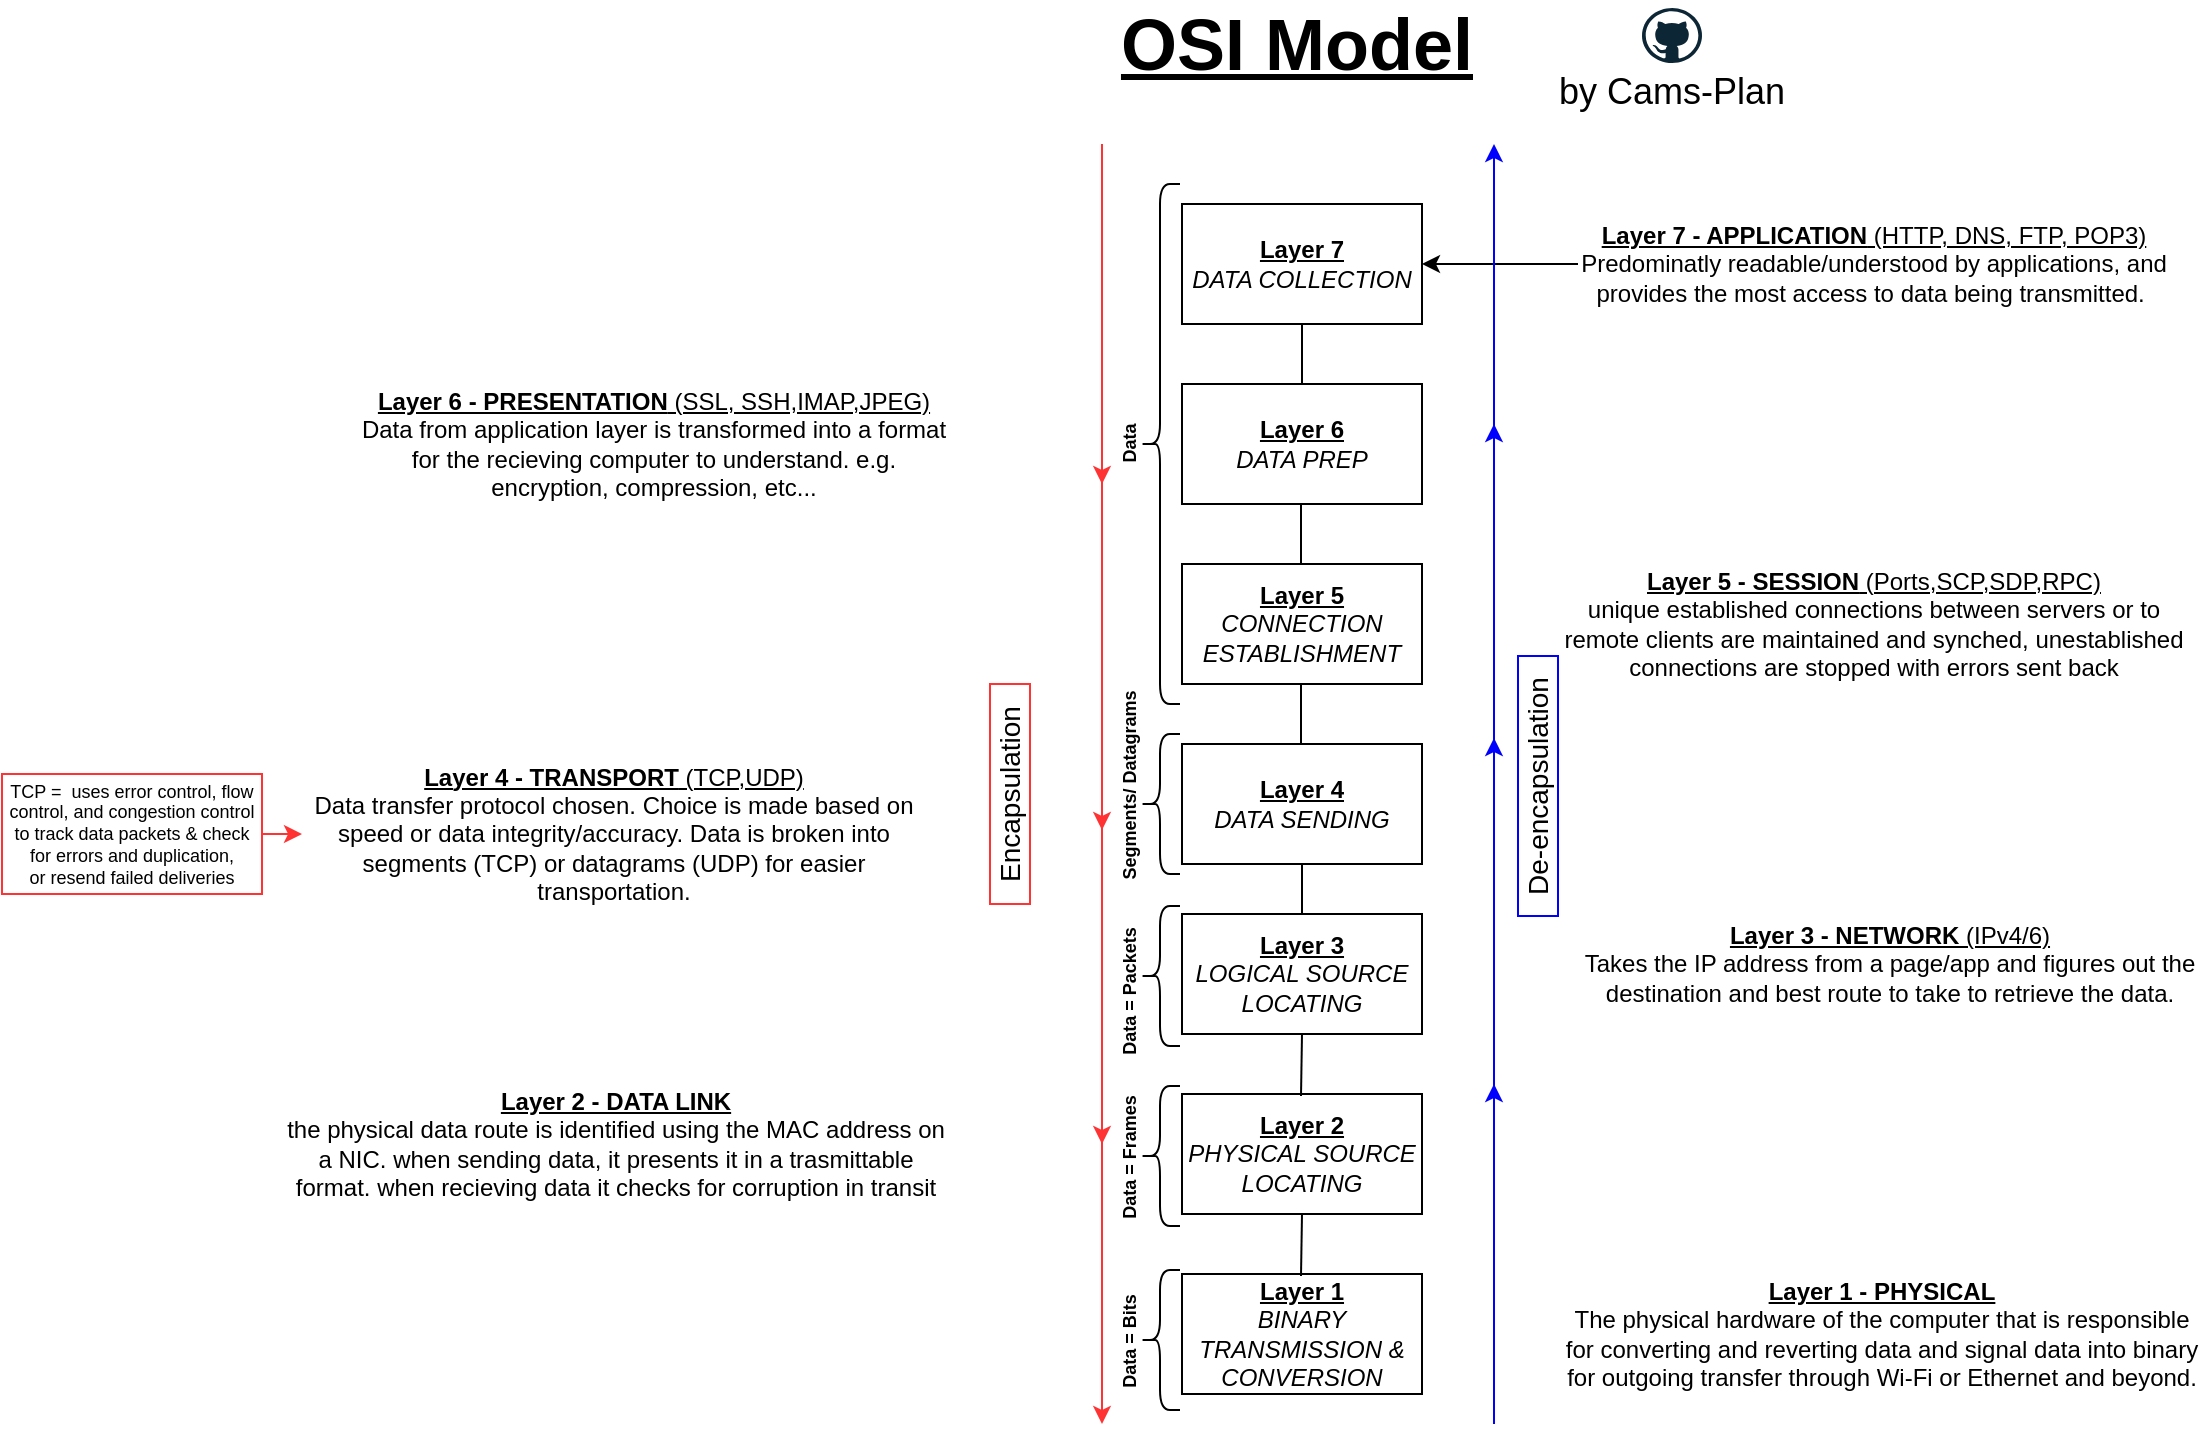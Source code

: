 <mxfile version="20.4.0" type="github">
  <diagram id="JPbicAEQHTox4qRCIqny" name="Page-1">
    <mxGraphModel dx="1849" dy="402" grid="1" gridSize="10" guides="1" tooltips="1" connect="1" arrows="1" fold="1" page="1" pageScale="1" pageWidth="827" pageHeight="1169" math="0" shadow="0">
      <root>
        <mxCell id="0" />
        <mxCell id="1" parent="0" />
        <mxCell id="TsHt6xNvjq6FOF1HK5rZ-1" value="&lt;u&gt;&lt;b&gt;Layer 7&lt;/b&gt;&lt;br&gt;&lt;/u&gt;&lt;i&gt;DATA COLLECTION&lt;/i&gt;" style="rounded=0;whiteSpace=wrap;html=1;" vertex="1" parent="1">
          <mxGeometry x="344" y="140" width="120" height="60" as="geometry" />
        </mxCell>
        <mxCell id="TsHt6xNvjq6FOF1HK5rZ-5" value="&lt;u&gt;&lt;b&gt;Layer 6&lt;/b&gt;&lt;br&gt;&lt;/u&gt;&lt;i&gt;DATA PREP&lt;/i&gt;" style="rounded=0;whiteSpace=wrap;html=1;" vertex="1" parent="1">
          <mxGeometry x="344" y="230" width="120" height="60" as="geometry" />
        </mxCell>
        <mxCell id="TsHt6xNvjq6FOF1HK5rZ-6" value="&lt;u&gt;&lt;b&gt;Layer 5&lt;/b&gt;&lt;br&gt;&lt;/u&gt;&lt;i&gt;CONNECTION ESTABLISHMENT&lt;/i&gt;" style="rounded=0;whiteSpace=wrap;html=1;" vertex="1" parent="1">
          <mxGeometry x="344" y="320" width="120" height="60" as="geometry" />
        </mxCell>
        <mxCell id="TsHt6xNvjq6FOF1HK5rZ-7" value="&lt;u&gt;&lt;b&gt;Layer 4&lt;/b&gt;&lt;br&gt;&lt;/u&gt;&lt;i&gt;DATA SENDING&lt;/i&gt;" style="rounded=0;whiteSpace=wrap;html=1;" vertex="1" parent="1">
          <mxGeometry x="344" y="410" width="120" height="60" as="geometry" />
        </mxCell>
        <mxCell id="TsHt6xNvjq6FOF1HK5rZ-8" value="&lt;u&gt;&lt;b&gt;Layer 3&lt;/b&gt;&lt;br&gt;&lt;/u&gt;&lt;i&gt;LOGICAL SOURCE LOCATING&lt;/i&gt;" style="rounded=0;whiteSpace=wrap;html=1;" vertex="1" parent="1">
          <mxGeometry x="344" y="495" width="120" height="60" as="geometry" />
        </mxCell>
        <mxCell id="TsHt6xNvjq6FOF1HK5rZ-9" value="&lt;u&gt;&lt;b&gt;Layer 2&lt;/b&gt;&lt;br&gt;&lt;/u&gt;&lt;i&gt;PHYSICAL SOURCE LOCATING&lt;/i&gt;" style="rounded=0;whiteSpace=wrap;html=1;" vertex="1" parent="1">
          <mxGeometry x="344" y="585" width="120" height="60" as="geometry" />
        </mxCell>
        <mxCell id="TsHt6xNvjq6FOF1HK5rZ-10" value="&lt;u&gt;&lt;b&gt;Layer 1&lt;/b&gt;&lt;/u&gt;&lt;br&gt;&lt;i&gt;BINARY TRANSMISSION &amp;amp; CONVERSION&lt;/i&gt;" style="rounded=0;whiteSpace=wrap;html=1;" vertex="1" parent="1">
          <mxGeometry x="344" y="675" width="120" height="60" as="geometry" />
        </mxCell>
        <mxCell id="TsHt6xNvjq6FOF1HK5rZ-19" style="edgeStyle=orthogonalEdgeStyle;rounded=0;orthogonalLoop=1;jettySize=auto;html=1;exitX=0;exitY=0.5;exitDx=0;exitDy=0;entryX=1;entryY=0.5;entryDx=0;entryDy=0;" edge="1" parent="1" source="TsHt6xNvjq6FOF1HK5rZ-17" target="TsHt6xNvjq6FOF1HK5rZ-1">
          <mxGeometry relative="1" as="geometry" />
        </mxCell>
        <mxCell id="TsHt6xNvjq6FOF1HK5rZ-17" value="&lt;u&gt;&lt;b&gt;Layer 7 - APPLICATION&lt;/b&gt; (HTTP, DNS, FTP, POP3)&lt;br&gt;&lt;/u&gt;Predominatly readable/understood by applications, and provides the most access to data being transmitted.&amp;nbsp;" style="text;html=1;strokeColor=none;fillColor=none;align=center;verticalAlign=middle;whiteSpace=wrap;rounded=0;" vertex="1" parent="1">
          <mxGeometry x="542" y="140" width="296" height="60" as="geometry" />
        </mxCell>
        <mxCell id="TsHt6xNvjq6FOF1HK5rZ-18" value="&lt;u&gt;&lt;b&gt;Layer 6 - PRESENTATION&lt;/b&gt; (SSL, SSH,IMAP,JPEG)&lt;br&gt;&lt;/u&gt;Data from application layer is transformed into a format for the recieving computer to understand. e.g. encryption, compression, etc..." style="text;html=1;strokeColor=none;fillColor=none;align=center;verticalAlign=middle;whiteSpace=wrap;rounded=0;" vertex="1" parent="1">
          <mxGeometry x="-68" y="230" width="296" height="60" as="geometry" />
        </mxCell>
        <mxCell id="TsHt6xNvjq6FOF1HK5rZ-21" value="&lt;u&gt;&lt;b&gt;Layer 5 - SESSION&lt;/b&gt; (Ports,SCP,SDP,RPC)&lt;br&gt;&lt;/u&gt;unique established connections between servers or to remote clients are maintained and synched, unestablished connections are stopped with errors sent back" style="text;html=1;strokeColor=none;fillColor=none;align=center;verticalAlign=middle;whiteSpace=wrap;rounded=0;" vertex="1" parent="1">
          <mxGeometry x="534" y="320" width="312" height="60" as="geometry" />
        </mxCell>
        <mxCell id="TsHt6xNvjq6FOF1HK5rZ-24" value="&lt;u&gt;&lt;b&gt;Layer 4 - TRANSPORT&lt;/b&gt; (TCP,UDP)&lt;br&gt;&lt;/u&gt;Data transfer protocol chosen. Choice is made based on speed or data integrity/accuracy. Data is broken into segments (TCP) or datagrams (UDP) for easier transportation." style="text;html=1;strokeColor=none;fillColor=none;align=center;verticalAlign=middle;whiteSpace=wrap;rounded=0;" vertex="1" parent="1">
          <mxGeometry x="-96" y="410" width="312" height="90" as="geometry" />
        </mxCell>
        <mxCell id="TsHt6xNvjq6FOF1HK5rZ-25" value="&lt;u&gt;&lt;b&gt;Layer 3 - NETWORK &lt;/b&gt;(IPv4/6)&lt;/u&gt;&lt;br&gt;Takes the IP address from a page/app and figures out the destination and best route to take to retrieve the data." style="text;html=1;strokeColor=none;fillColor=none;align=center;verticalAlign=middle;whiteSpace=wrap;rounded=0;" vertex="1" parent="1">
          <mxGeometry x="542" y="490" width="312" height="60" as="geometry" />
        </mxCell>
        <mxCell id="TsHt6xNvjq6FOF1HK5rZ-26" value="&lt;u&gt;&lt;b&gt;Layer 2 - DATA LINK&lt;/b&gt;&lt;/u&gt;&lt;br&gt;the physical data route is identified using the MAC address on a NIC. when sending data, it presents it in a trasmittable format. when recieving data it checks for corruption in transit" style="text;html=1;strokeColor=none;fillColor=none;align=center;verticalAlign=middle;whiteSpace=wrap;rounded=0;" vertex="1" parent="1">
          <mxGeometry x="-106" y="580" width="334" height="60" as="geometry" />
        </mxCell>
        <mxCell id="TsHt6xNvjq6FOF1HK5rZ-27" value="&lt;u&gt;&lt;b&gt;Layer 1 - PHYSICAL&lt;/b&gt;&lt;/u&gt;&lt;br&gt;The physical hardware of the computer that is responsible for converting and reverting data and signal data into binary for outgoing transfer through Wi-Fi or Ethernet and beyond." style="text;html=1;strokeColor=none;fillColor=none;align=center;verticalAlign=middle;whiteSpace=wrap;rounded=0;" vertex="1" parent="1">
          <mxGeometry x="534" y="675" width="320" height="60" as="geometry" />
        </mxCell>
        <mxCell id="TsHt6xNvjq6FOF1HK5rZ-33" style="edgeStyle=orthogonalEdgeStyle;rounded=0;orthogonalLoop=1;jettySize=auto;html=1;exitX=1;exitY=0.5;exitDx=0;exitDy=0;entryX=0;entryY=0.5;entryDx=0;entryDy=0;fontSize=9;strokeColor=#FF3333;" edge="1" parent="1" source="TsHt6xNvjq6FOF1HK5rZ-31" target="TsHt6xNvjq6FOF1HK5rZ-24">
          <mxGeometry relative="1" as="geometry" />
        </mxCell>
        <mxCell id="TsHt6xNvjq6FOF1HK5rZ-31" value="TCP =&amp;nbsp; uses error control, flow control, and congestion&amp;nbsp;control to track data packets &amp;amp;&amp;nbsp;check for errors and duplication, or&amp;nbsp;resend failed deliveries" style="rounded=0;whiteSpace=wrap;html=1;fontSize=9;strokeColor=#FF3333;" vertex="1" parent="1">
          <mxGeometry x="-246" y="425" width="130" height="60" as="geometry" />
        </mxCell>
        <mxCell id="TsHt6xNvjq6FOF1HK5rZ-37" value="" style="endArrow=classic;html=1;rounded=0;strokeColor=#FF3333;fontSize=9;" edge="1" parent="1">
          <mxGeometry width="50" height="50" relative="1" as="geometry">
            <mxPoint x="304" y="110" as="sourcePoint" />
            <mxPoint x="304" y="750" as="targetPoint" />
          </mxGeometry>
        </mxCell>
        <mxCell id="TsHt6xNvjq6FOF1HK5rZ-38" value="" style="endArrow=classic;html=1;rounded=0;strokeColor=#FF3333;fontSize=9;" edge="1" parent="1">
          <mxGeometry width="50" height="50" relative="1" as="geometry">
            <mxPoint x="304" y="393" as="sourcePoint" />
            <mxPoint x="304" y="453" as="targetPoint" />
          </mxGeometry>
        </mxCell>
        <mxCell id="TsHt6xNvjq6FOF1HK5rZ-39" value="" style="endArrow=classic;html=1;rounded=0;strokeColor=#FF3333;fontSize=9;" edge="1" parent="1">
          <mxGeometry width="50" height="50" relative="1" as="geometry">
            <mxPoint x="304" y="220" as="sourcePoint" />
            <mxPoint x="304" y="280" as="targetPoint" />
          </mxGeometry>
        </mxCell>
        <mxCell id="TsHt6xNvjq6FOF1HK5rZ-40" value="" style="endArrow=classic;html=1;rounded=0;strokeColor=#FF3333;fontSize=9;" edge="1" parent="1">
          <mxGeometry width="50" height="50" relative="1" as="geometry">
            <mxPoint x="304" y="550" as="sourcePoint" />
            <mxPoint x="304" y="610" as="targetPoint" />
          </mxGeometry>
        </mxCell>
        <mxCell id="TsHt6xNvjq6FOF1HK5rZ-43" value="&lt;font style=&quot;font-size: 14px;&quot;&gt;Encapsulation&lt;/font&gt;" style="rounded=0;whiteSpace=wrap;html=1;strokeColor=#FF3333;fontSize=9;rotation=-90;" vertex="1" parent="1">
          <mxGeometry x="203" y="425" width="110" height="20" as="geometry" />
        </mxCell>
        <mxCell id="TsHt6xNvjq6FOF1HK5rZ-44" value="" style="shape=curlyBracket;whiteSpace=wrap;html=1;rounded=1;strokeColor=#000000;fontSize=14;size=0.5;" vertex="1" parent="1">
          <mxGeometry x="323" y="130" width="20" height="260" as="geometry" />
        </mxCell>
        <mxCell id="TsHt6xNvjq6FOF1HK5rZ-45" value="&lt;font style=&quot;font-size: 9px;&quot;&gt;&lt;b style=&quot;&quot;&gt;Data&lt;/b&gt;&lt;/font&gt;" style="text;html=1;align=center;verticalAlign=middle;resizable=0;points=[];autosize=1;strokeColor=none;fillColor=none;fontSize=14;rotation=-90;" vertex="1" parent="1">
          <mxGeometry x="296" y="245" width="40" height="30" as="geometry" />
        </mxCell>
        <mxCell id="TsHt6xNvjq6FOF1HK5rZ-47" value="" style="shape=curlyBracket;whiteSpace=wrap;html=1;rounded=1;strokeColor=#000000;fontSize=14;size=0.5;" vertex="1" parent="1">
          <mxGeometry x="323" y="405" width="20" height="70" as="geometry" />
        </mxCell>
        <mxCell id="TsHt6xNvjq6FOF1HK5rZ-48" value="&lt;font style=&quot;font-size: 9px;&quot;&gt;&lt;b style=&quot;&quot;&gt;Segments/ Datagrams&lt;/b&gt;&lt;/font&gt;" style="text;html=1;align=center;verticalAlign=middle;resizable=0;points=[];autosize=1;strokeColor=none;fillColor=none;fontSize=14;rotation=-90;" vertex="1" parent="1">
          <mxGeometry x="256" y="416" width="120" height="30" as="geometry" />
        </mxCell>
        <mxCell id="TsHt6xNvjq6FOF1HK5rZ-52" value="" style="shape=curlyBracket;whiteSpace=wrap;html=1;rounded=1;strokeColor=#000000;fontSize=14;size=0.5;" vertex="1" parent="1">
          <mxGeometry x="323" y="491" width="20" height="70" as="geometry" />
        </mxCell>
        <mxCell id="TsHt6xNvjq6FOF1HK5rZ-53" value="&lt;font style=&quot;font-size: 9px;&quot;&gt;&lt;b style=&quot;&quot;&gt;Data = Packets&lt;/b&gt;&lt;/font&gt;" style="text;html=1;align=center;verticalAlign=middle;resizable=0;points=[];autosize=1;strokeColor=none;fillColor=none;fontSize=14;rotation=-90;" vertex="1" parent="1">
          <mxGeometry x="271" y="519" width="90" height="30" as="geometry" />
        </mxCell>
        <mxCell id="TsHt6xNvjq6FOF1HK5rZ-54" value="" style="shape=curlyBracket;whiteSpace=wrap;html=1;rounded=1;strokeColor=#000000;fontSize=14;size=0.5;" vertex="1" parent="1">
          <mxGeometry x="323" y="581" width="20" height="70" as="geometry" />
        </mxCell>
        <mxCell id="TsHt6xNvjq6FOF1HK5rZ-55" value="&lt;font style=&quot;font-size: 9px;&quot;&gt;&lt;b style=&quot;&quot;&gt;Data = Frames&lt;/b&gt;&lt;/font&gt;" style="text;html=1;align=center;verticalAlign=middle;resizable=0;points=[];autosize=1;strokeColor=none;fillColor=none;fontSize=14;rotation=-90;" vertex="1" parent="1">
          <mxGeometry x="271" y="602" width="90" height="30" as="geometry" />
        </mxCell>
        <mxCell id="TsHt6xNvjq6FOF1HK5rZ-56" value="" style="shape=curlyBracket;whiteSpace=wrap;html=1;rounded=1;strokeColor=#000000;fontSize=14;size=0.5;" vertex="1" parent="1">
          <mxGeometry x="323" y="673" width="20" height="70" as="geometry" />
        </mxCell>
        <mxCell id="TsHt6xNvjq6FOF1HK5rZ-57" value="&lt;font style=&quot;font-size: 9px;&quot;&gt;&lt;b style=&quot;&quot;&gt;Data = Bits&lt;/b&gt;&lt;/font&gt;" style="text;html=1;align=center;verticalAlign=middle;resizable=0;points=[];autosize=1;strokeColor=none;fillColor=none;fontSize=14;rotation=-90;" vertex="1" parent="1">
          <mxGeometry x="281" y="694" width="70" height="30" as="geometry" />
        </mxCell>
        <mxCell id="TsHt6xNvjq6FOF1HK5rZ-62" value="" style="group;rotation=-180;strokeColor=#0000FF;" vertex="1" connectable="0" parent="1">
          <mxGeometry x="500" y="110" height="640" as="geometry" />
        </mxCell>
        <mxCell id="TsHt6xNvjq6FOF1HK5rZ-58" value="" style="endArrow=classic;html=1;rounded=0;strokeColor=#0000FF;fontSize=9;" edge="1" parent="TsHt6xNvjq6FOF1HK5rZ-62">
          <mxGeometry width="50" height="50" relative="1" as="geometry">
            <mxPoint y="640" as="sourcePoint" />
            <mxPoint as="targetPoint" />
          </mxGeometry>
        </mxCell>
        <mxCell id="TsHt6xNvjq6FOF1HK5rZ-59" value="" style="endArrow=classic;html=1;rounded=0;strokeColor=#0000FF;fontSize=9;" edge="1" parent="TsHt6xNvjq6FOF1HK5rZ-62">
          <mxGeometry width="50" height="50" relative="1" as="geometry">
            <mxPoint y="357" as="sourcePoint" />
            <mxPoint y="297" as="targetPoint" />
          </mxGeometry>
        </mxCell>
        <mxCell id="TsHt6xNvjq6FOF1HK5rZ-60" value="" style="endArrow=classic;html=1;rounded=0;strokeColor=#0000FF;fontSize=9;" edge="1" parent="TsHt6xNvjq6FOF1HK5rZ-62">
          <mxGeometry width="50" height="50" relative="1" as="geometry">
            <mxPoint y="530" as="sourcePoint" />
            <mxPoint y="470" as="targetPoint" />
          </mxGeometry>
        </mxCell>
        <mxCell id="TsHt6xNvjq6FOF1HK5rZ-61" value="" style="endArrow=classic;html=1;rounded=0;strokeColor=#0000FF;fontSize=9;" edge="1" parent="TsHt6xNvjq6FOF1HK5rZ-62">
          <mxGeometry width="50" height="50" relative="1" as="geometry">
            <mxPoint y="200" as="sourcePoint" />
            <mxPoint y="140" as="targetPoint" />
          </mxGeometry>
        </mxCell>
        <mxCell id="TsHt6xNvjq6FOF1HK5rZ-63" value="&lt;font style=&quot;font-size: 14px;&quot;&gt;De-encapsulation&lt;/font&gt;" style="rounded=0;whiteSpace=wrap;html=1;strokeColor=#0000FF;fontSize=9;rotation=-90;" vertex="1" parent="1">
          <mxGeometry x="457" y="421" width="130" height="20" as="geometry" />
        </mxCell>
        <mxCell id="TsHt6xNvjq6FOF1HK5rZ-64" value="&lt;font style=&quot;font-size: 36px;&quot;&gt;&lt;b&gt;&lt;u&gt;OSI Model&lt;/u&gt;&lt;/b&gt;&lt;/font&gt;" style="text;html=1;strokeColor=none;fillColor=none;align=center;verticalAlign=middle;whiteSpace=wrap;rounded=0;fontSize=9;fontColor=#000000;" vertex="1" parent="1">
          <mxGeometry x="296" y="40" width="211" height="40" as="geometry" />
        </mxCell>
        <mxCell id="TsHt6xNvjq6FOF1HK5rZ-65" value="&lt;span style=&quot;font-size: 18px;&quot;&gt;by Cams-Plan&lt;/span&gt;" style="text;html=1;strokeColor=none;fillColor=none;align=center;verticalAlign=middle;whiteSpace=wrap;rounded=0;fontSize=36;fontColor=#000000;" vertex="1" parent="1">
          <mxGeometry x="524" y="62" width="130" height="30" as="geometry" />
        </mxCell>
        <mxCell id="TsHt6xNvjq6FOF1HK5rZ-66" value="" style="dashed=0;outlineConnect=0;html=1;align=center;labelPosition=center;verticalLabelPosition=bottom;verticalAlign=top;shape=mxgraph.weblogos.github;strokeColor=#000000;fontSize=18;fontColor=#000000;" vertex="1" parent="1">
          <mxGeometry x="574" y="42" width="30" height="27.5" as="geometry" />
        </mxCell>
        <mxCell id="TsHt6xNvjq6FOF1HK5rZ-67" value="" style="endArrow=none;html=1;rounded=0;strokeColor=#000000;fontSize=18;fontColor=#000000;exitX=0.5;exitY=0;exitDx=0;exitDy=0;entryX=0.5;entryY=1;entryDx=0;entryDy=0;" edge="1" parent="1" source="TsHt6xNvjq6FOF1HK5rZ-5" target="TsHt6xNvjq6FOF1HK5rZ-1">
          <mxGeometry width="50" height="50" relative="1" as="geometry">
            <mxPoint x="351" y="250" as="sourcePoint" />
            <mxPoint x="401" y="200" as="targetPoint" />
          </mxGeometry>
        </mxCell>
        <mxCell id="TsHt6xNvjq6FOF1HK5rZ-68" value="" style="endArrow=none;html=1;rounded=0;strokeColor=#000000;fontSize=18;fontColor=#000000;exitX=0.5;exitY=0;exitDx=0;exitDy=0;entryX=0.5;entryY=1;entryDx=0;entryDy=0;" edge="1" parent="1">
          <mxGeometry width="50" height="50" relative="1" as="geometry">
            <mxPoint x="403.5" y="320" as="sourcePoint" />
            <mxPoint x="403.5" y="290" as="targetPoint" />
          </mxGeometry>
        </mxCell>
        <mxCell id="TsHt6xNvjq6FOF1HK5rZ-69" value="" style="endArrow=none;html=1;rounded=0;strokeColor=#000000;fontSize=18;fontColor=#000000;exitX=0.5;exitY=0;exitDx=0;exitDy=0;entryX=0.5;entryY=1;entryDx=0;entryDy=0;" edge="1" parent="1">
          <mxGeometry width="50" height="50" relative="1" as="geometry">
            <mxPoint x="403.5" y="410" as="sourcePoint" />
            <mxPoint x="403.5" y="380" as="targetPoint" />
          </mxGeometry>
        </mxCell>
        <mxCell id="TsHt6xNvjq6FOF1HK5rZ-70" value="" style="endArrow=none;html=1;rounded=0;strokeColor=#000000;fontSize=18;fontColor=#000000;entryX=0.5;entryY=1;entryDx=0;entryDy=0;exitX=0.5;exitY=0;exitDx=0;exitDy=0;" edge="1" parent="1" source="TsHt6xNvjq6FOF1HK5rZ-8" target="TsHt6xNvjq6FOF1HK5rZ-7">
          <mxGeometry width="50" height="50" relative="1" as="geometry">
            <mxPoint x="400" y="490" as="sourcePoint" />
            <mxPoint x="401" y="470" as="targetPoint" />
          </mxGeometry>
        </mxCell>
        <mxCell id="TsHt6xNvjq6FOF1HK5rZ-74" value="" style="endArrow=none;html=1;rounded=0;strokeColor=#000000;fontSize=18;fontColor=#000000;entryX=0.5;entryY=1;entryDx=0;entryDy=0;exitX=0.5;exitY=0;exitDx=0;exitDy=0;" edge="1" parent="1" target="TsHt6xNvjq6FOF1HK5rZ-8">
          <mxGeometry width="50" height="50" relative="1" as="geometry">
            <mxPoint x="403.5" y="586" as="sourcePoint" />
            <mxPoint x="403.5" y="561" as="targetPoint" />
          </mxGeometry>
        </mxCell>
        <mxCell id="TsHt6xNvjq6FOF1HK5rZ-77" value="" style="endArrow=none;html=1;rounded=0;strokeColor=#000000;fontSize=18;fontColor=#000000;entryX=0.5;entryY=1;entryDx=0;entryDy=0;exitX=0.5;exitY=0;exitDx=0;exitDy=0;" edge="1" parent="1">
          <mxGeometry width="50" height="50" relative="1" as="geometry">
            <mxPoint x="403.5" y="676" as="sourcePoint" />
            <mxPoint x="404" y="645" as="targetPoint" />
          </mxGeometry>
        </mxCell>
      </root>
    </mxGraphModel>
  </diagram>
</mxfile>

